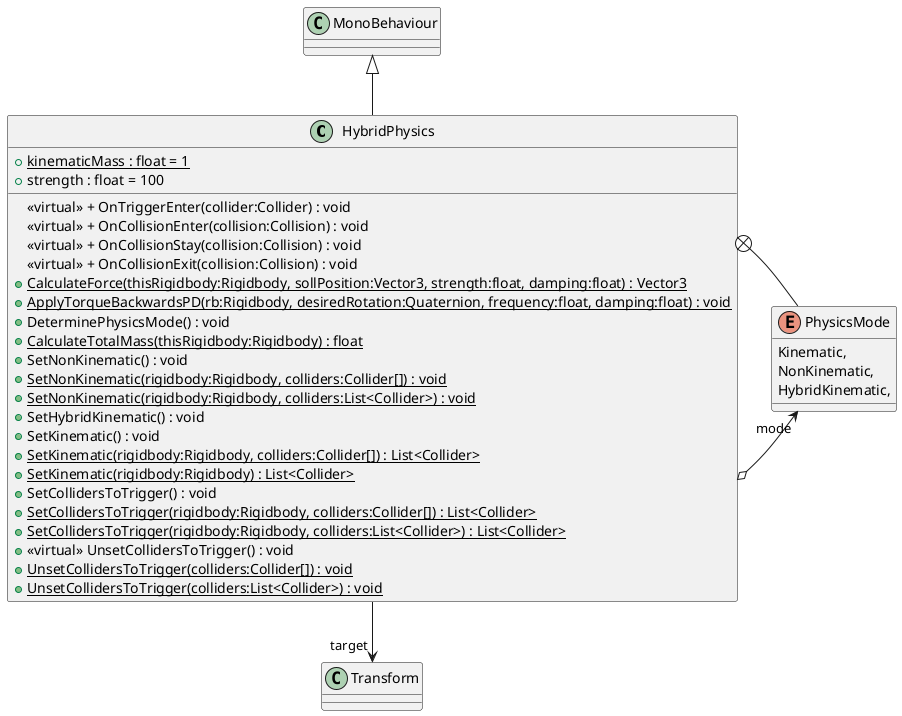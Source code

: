 @startuml
class HybridPhysics {
    + {static} kinematicMass : float = 1
    + strength : float = 100
    <<virtual>> + OnTriggerEnter(collider:Collider) : void
    <<virtual>> + OnCollisionEnter(collision:Collision) : void
    <<virtual>> + OnCollisionStay(collision:Collision) : void
    <<virtual>> + OnCollisionExit(collision:Collision) : void
    + {static} CalculateForce(thisRigidbody:Rigidbody, sollPosition:Vector3, strength:float, damping:float) : Vector3
    + {static} ApplyTorqueBackwardsPD(rb:Rigidbody, desiredRotation:Quaternion, frequency:float, damping:float) : void
    + DeterminePhysicsMode() : void
    + {static} CalculateTotalMass(thisRigidbody:Rigidbody) : float
    + SetNonKinematic() : void
    + {static} SetNonKinematic(rigidbody:Rigidbody, colliders:Collider[]) : void
    + {static} SetNonKinematic(rigidbody:Rigidbody, colliders:List<Collider>) : void
    + SetHybridKinematic() : void
    + SetKinematic() : void
    + {static} SetKinematic(rigidbody:Rigidbody, colliders:Collider[]) : List<Collider>
    + {static} SetKinematic(rigidbody:Rigidbody) : List<Collider>
    + SetCollidersToTrigger() : void
    + {static} SetCollidersToTrigger(rigidbody:Rigidbody, colliders:Collider[]) : List<Collider>
    + {static} SetCollidersToTrigger(rigidbody:Rigidbody, colliders:List<Collider>) : List<Collider>
    + <<virtual>> UnsetCollidersToTrigger() : void
    + {static} UnsetCollidersToTrigger(colliders:Collider[]) : void
    + {static} UnsetCollidersToTrigger(colliders:List<Collider>) : void
}
enum PhysicsMode {
    Kinematic,
    NonKinematic,
    HybridKinematic,
}
MonoBehaviour <|-- HybridPhysics
HybridPhysics --> "target" Transform
HybridPhysics o-> "mode" PhysicsMode
HybridPhysics +-- PhysicsMode
@enduml
